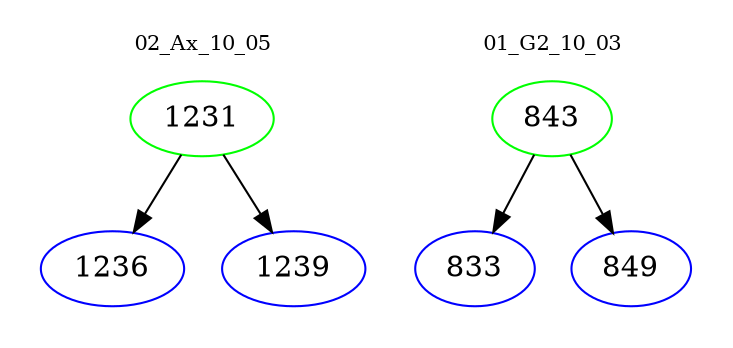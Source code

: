 digraph{
subgraph cluster_0 {
color = white
label = "02_Ax_10_05";
fontsize=10;
T0_1231 [label="1231", color="green"]
T0_1231 -> T0_1236 [color="black"]
T0_1236 [label="1236", color="blue"]
T0_1231 -> T0_1239 [color="black"]
T0_1239 [label="1239", color="blue"]
}
subgraph cluster_1 {
color = white
label = "01_G2_10_03";
fontsize=10;
T1_843 [label="843", color="green"]
T1_843 -> T1_833 [color="black"]
T1_833 [label="833", color="blue"]
T1_843 -> T1_849 [color="black"]
T1_849 [label="849", color="blue"]
}
}
